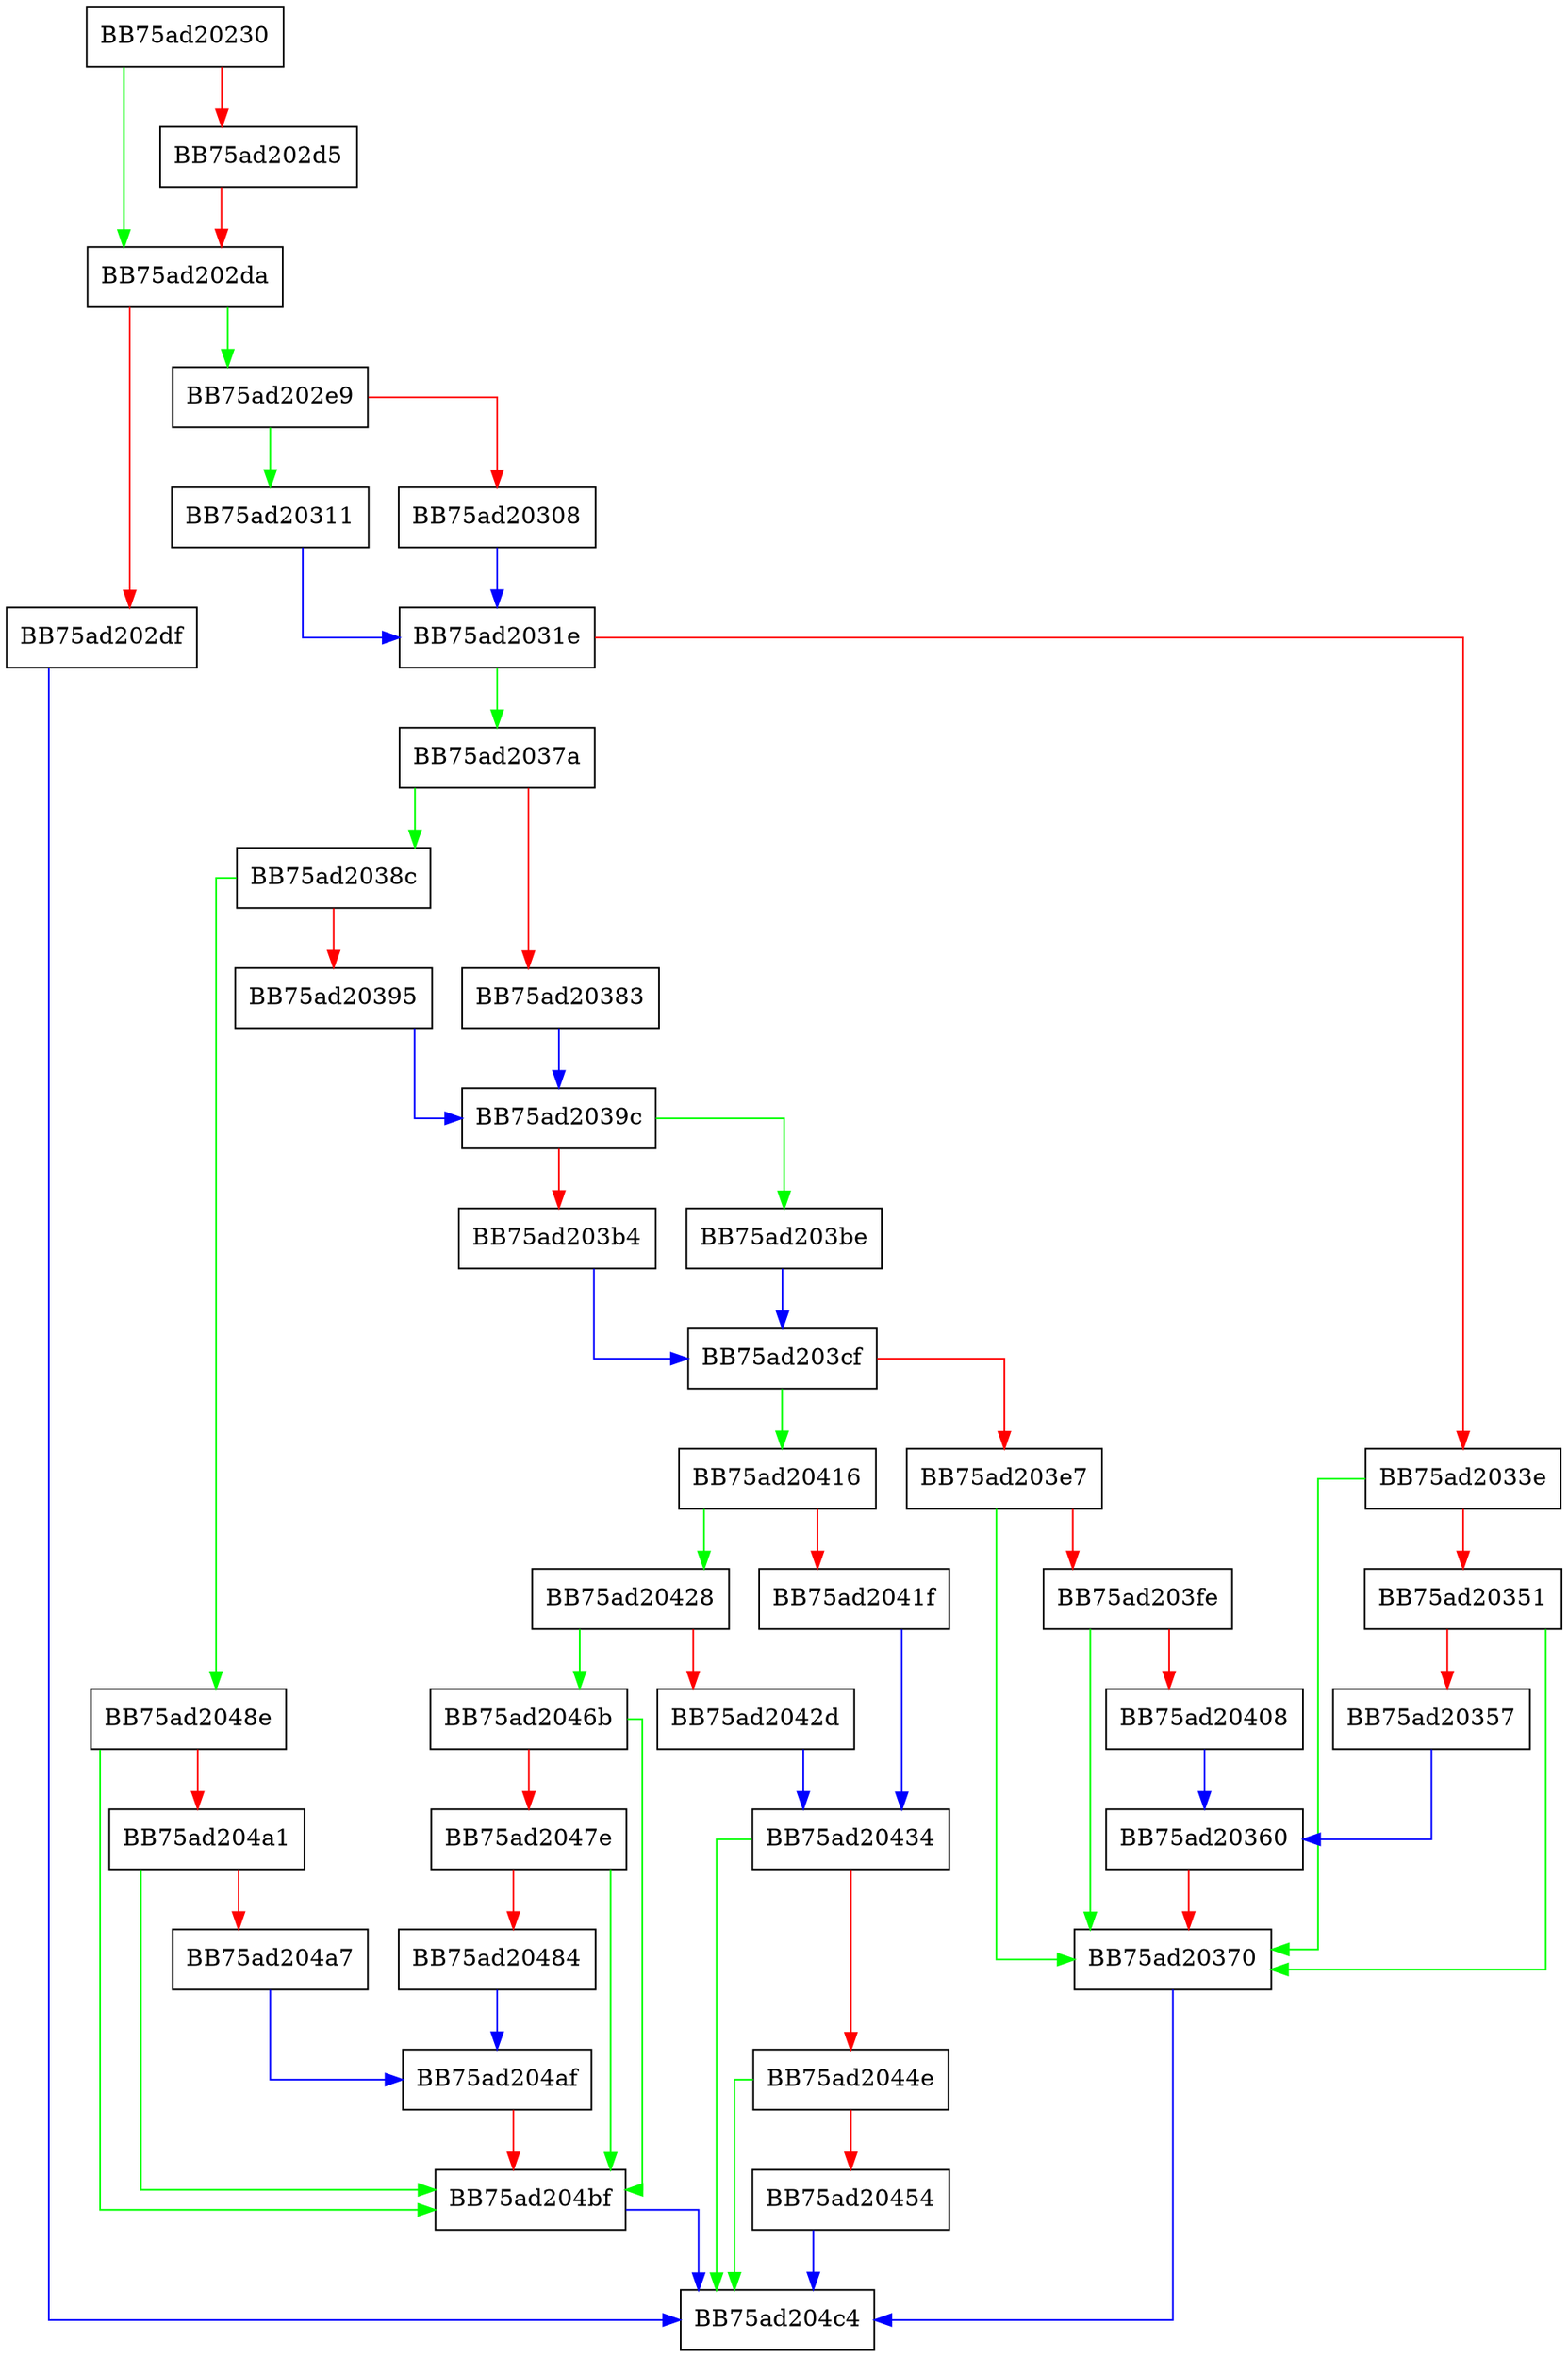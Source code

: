 digraph DetectDecompression {
  node [shape="box"];
  graph [splines=ortho];
  BB75ad20230 -> BB75ad202da [color="green"];
  BB75ad20230 -> BB75ad202d5 [color="red"];
  BB75ad202d5 -> BB75ad202da [color="red"];
  BB75ad202da -> BB75ad202e9 [color="green"];
  BB75ad202da -> BB75ad202df [color="red"];
  BB75ad202df -> BB75ad204c4 [color="blue"];
  BB75ad202e9 -> BB75ad20311 [color="green"];
  BB75ad202e9 -> BB75ad20308 [color="red"];
  BB75ad20308 -> BB75ad2031e [color="blue"];
  BB75ad20311 -> BB75ad2031e [color="blue"];
  BB75ad2031e -> BB75ad2037a [color="green"];
  BB75ad2031e -> BB75ad2033e [color="red"];
  BB75ad2033e -> BB75ad20370 [color="green"];
  BB75ad2033e -> BB75ad20351 [color="red"];
  BB75ad20351 -> BB75ad20370 [color="green"];
  BB75ad20351 -> BB75ad20357 [color="red"];
  BB75ad20357 -> BB75ad20360 [color="blue"];
  BB75ad20360 -> BB75ad20370 [color="red"];
  BB75ad20370 -> BB75ad204c4 [color="blue"];
  BB75ad2037a -> BB75ad2038c [color="green"];
  BB75ad2037a -> BB75ad20383 [color="red"];
  BB75ad20383 -> BB75ad2039c [color="blue"];
  BB75ad2038c -> BB75ad2048e [color="green"];
  BB75ad2038c -> BB75ad20395 [color="red"];
  BB75ad20395 -> BB75ad2039c [color="blue"];
  BB75ad2039c -> BB75ad203be [color="green"];
  BB75ad2039c -> BB75ad203b4 [color="red"];
  BB75ad203b4 -> BB75ad203cf [color="blue"];
  BB75ad203be -> BB75ad203cf [color="blue"];
  BB75ad203cf -> BB75ad20416 [color="green"];
  BB75ad203cf -> BB75ad203e7 [color="red"];
  BB75ad203e7 -> BB75ad20370 [color="green"];
  BB75ad203e7 -> BB75ad203fe [color="red"];
  BB75ad203fe -> BB75ad20370 [color="green"];
  BB75ad203fe -> BB75ad20408 [color="red"];
  BB75ad20408 -> BB75ad20360 [color="blue"];
  BB75ad20416 -> BB75ad20428 [color="green"];
  BB75ad20416 -> BB75ad2041f [color="red"];
  BB75ad2041f -> BB75ad20434 [color="blue"];
  BB75ad20428 -> BB75ad2046b [color="green"];
  BB75ad20428 -> BB75ad2042d [color="red"];
  BB75ad2042d -> BB75ad20434 [color="blue"];
  BB75ad20434 -> BB75ad204c4 [color="green"];
  BB75ad20434 -> BB75ad2044e [color="red"];
  BB75ad2044e -> BB75ad204c4 [color="green"];
  BB75ad2044e -> BB75ad20454 [color="red"];
  BB75ad20454 -> BB75ad204c4 [color="blue"];
  BB75ad2046b -> BB75ad204bf [color="green"];
  BB75ad2046b -> BB75ad2047e [color="red"];
  BB75ad2047e -> BB75ad204bf [color="green"];
  BB75ad2047e -> BB75ad20484 [color="red"];
  BB75ad20484 -> BB75ad204af [color="blue"];
  BB75ad2048e -> BB75ad204bf [color="green"];
  BB75ad2048e -> BB75ad204a1 [color="red"];
  BB75ad204a1 -> BB75ad204bf [color="green"];
  BB75ad204a1 -> BB75ad204a7 [color="red"];
  BB75ad204a7 -> BB75ad204af [color="blue"];
  BB75ad204af -> BB75ad204bf [color="red"];
  BB75ad204bf -> BB75ad204c4 [color="blue"];
}